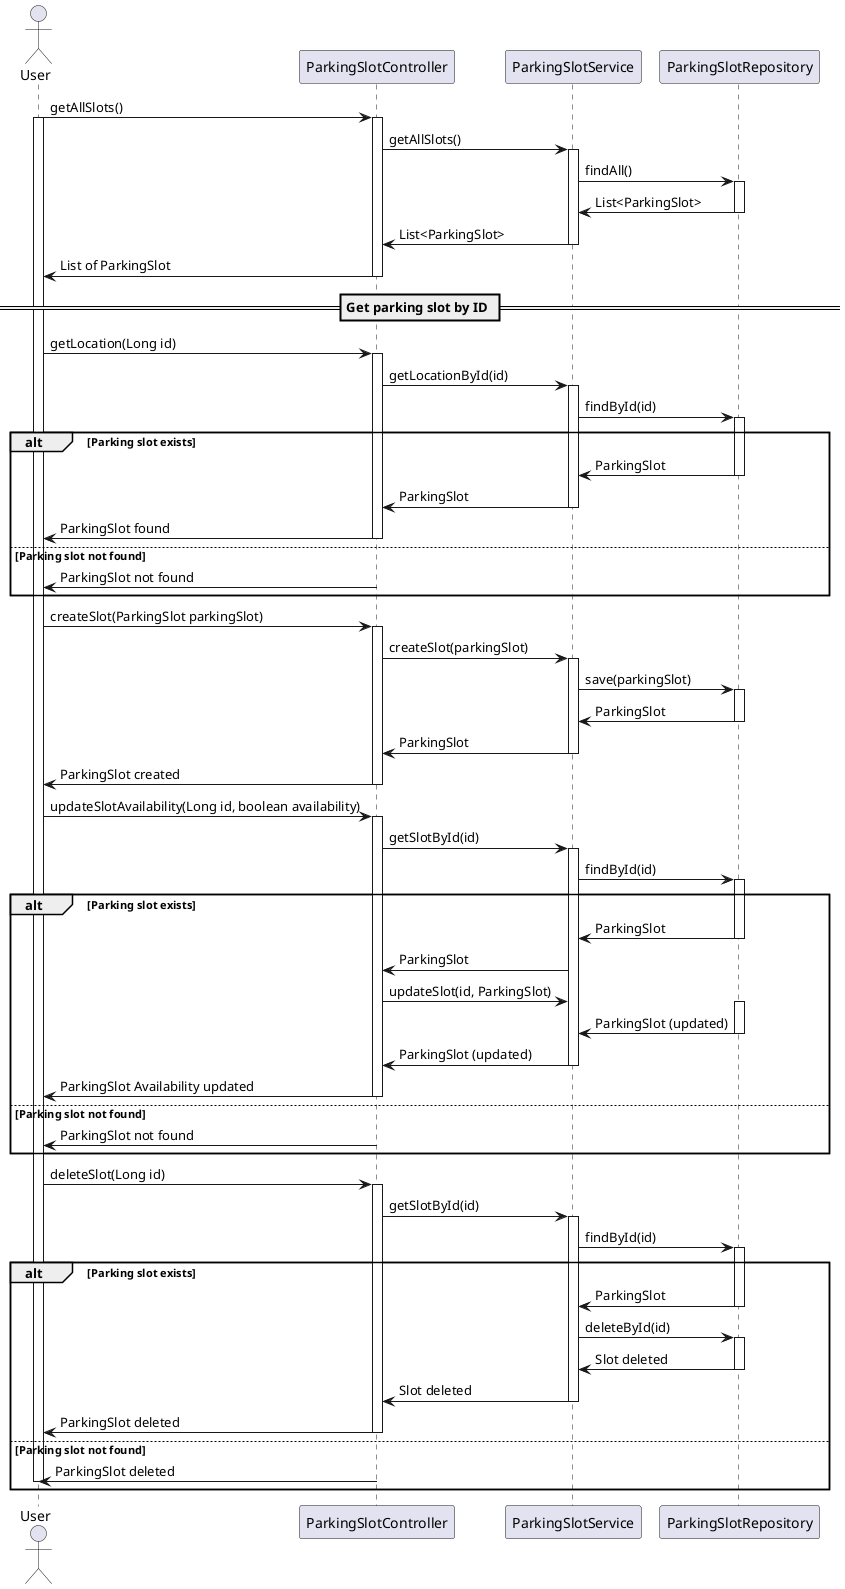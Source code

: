@startuml
actor User
participant "ParkingSlotController" as Controller
participant "ParkingSlotService" as Service
participant "ParkingSlotRepository" as Repository

User -> Controller: getAllSlots()
activate User
activate Controller
Controller -> Service: getAllSlots()
activate Service
Service -> Repository: findAll()
activate Repository
Repository -> Service: List<ParkingSlot>
deactivate Repository
Service -> Controller: List<ParkingSlot>
deactivate Service
Controller -> User: List of ParkingSlot
deactivate Controller

== Get parking slot by ID ==
User -> Controller: getLocation(Long id)
activate Controller
Controller -> Service: getLocationById(id)
activate Service
Service -> Repository: findById(id)
activate Repository

alt Parking slot exists
    Repository -> Service: ParkingSlot
    deactivate Repository
    Service -> Controller: ParkingSlot
    deactivate Service
    Controller -> User: ParkingSlot found
deactivate Controller
else Parking slot not found

    Controller -> User: ParkingSlot not found
deactivate Controller
end

User -> Controller: createSlot(ParkingSlot parkingSlot)
activate Controller
Controller -> Service: createSlot(parkingSlot)
activate Service
Service -> Repository: save(parkingSlot)
activate Repository
Repository -> Service: ParkingSlot
deactivate Repository
Service -> Controller: ParkingSlot
deactivate Service
Controller -> User: ParkingSlot created
deactivate Controller


User -> Controller: updateSlotAvailability(Long id, boolean availability)
activate Controller
Controller -> Service: getSlotById(id)
activate Service
Service -> Repository: findById(id)
activate Repository

alt Parking slot exists
    Repository -> Service: ParkingSlot
    deactivate Repository
    Service -> Controller: ParkingSlot
    Controller -> Service: updateSlot(id, ParkingSlot)
    activate Repository
    Repository -> Service: ParkingSlot (updated)
    deactivate Repository
    Service -> Controller: ParkingSlot (updated)
    deactivate Service
    Controller -> User: ParkingSlot Availability updated
deactivate Controller
else Parking slot not found

    deactivate Service
    Controller -> User: ParkingSlot not found
deactivate Controller
end


User -> Controller: deleteSlot(Long id)
activate Controller
Controller -> Service: getSlotById(id)
activate Service
Service -> Repository: findById(id)
activate Repository

alt Parking slot exists
    Repository -> Service: ParkingSlot
    deactivate Repository
    Service -> Repository: deleteById(id)
    activate Repository
    Repository -> Service: Slot deleted
    deactivate Repository
    Service -> Controller: Slot deleted
    deactivate Service
    Controller -> User: ParkingSlot deleted
deactivate Controller
else Parking slot not found

    Controller -> User: ParkingSlot deleted
    deactivate User
deactivate Controller
end
@enduml
